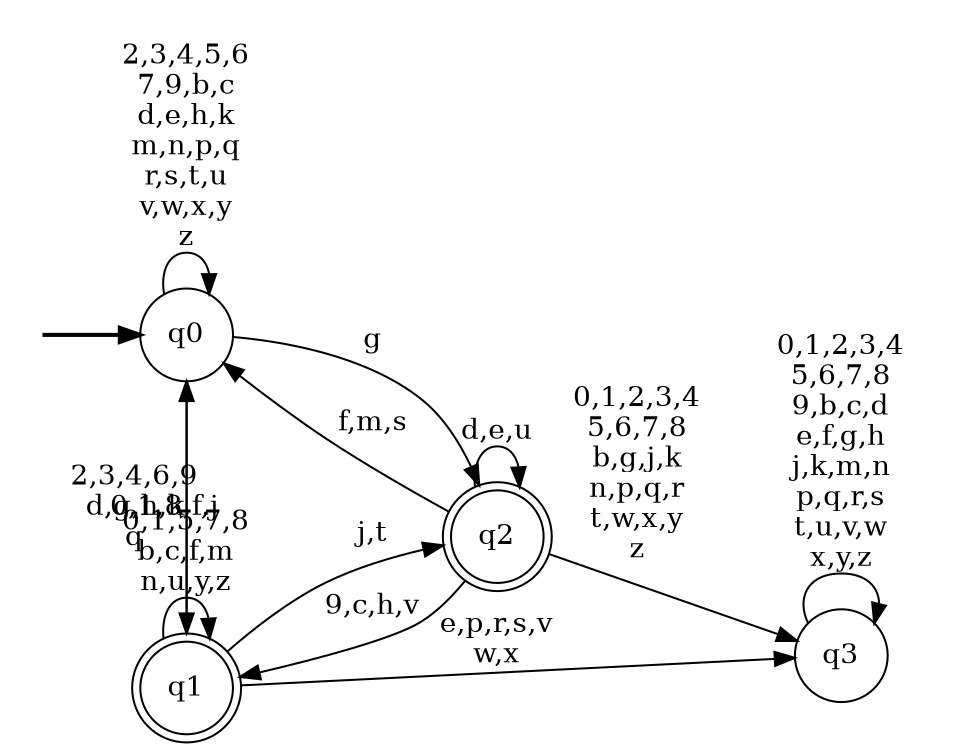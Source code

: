 digraph BlueStar {
__start0 [style = invis, shape = none, label = "", width = 0, height = 0];

rankdir=LR;
size="8,5";

s0 [style="filled", color="black", fillcolor="white" shape="circle", label="q0"];
s1 [style="rounded,filled", color="black", fillcolor="white" shape="doublecircle", label="q1"];
s2 [style="rounded,filled", color="black", fillcolor="white" shape="doublecircle", label="q2"];
s3 [style="filled", color="black", fillcolor="white" shape="circle", label="q3"];
subgraph cluster_main { 
	graph [pad=".75", ranksep="0.15", nodesep="0.15"];
	 style=invis; 
	__start0 -> s0 [penwidth=2];
}
s0 -> s0 [label="2,3,4,5,6\n7,9,b,c\nd,e,h,k\nm,n,p,q\nr,s,t,u\nv,w,x,y\nz"];
s0 -> s1 [label="0,1,8,f,j"];
s0 -> s2 [label="g"];
s1 -> s0 [label="2,3,4,6,9\nd,g,h,k\nq"];
s1 -> s1 [label="0,1,5,7,8\nb,c,f,m\nn,u,y,z"];
s1 -> s2 [label="j,t"];
s1 -> s3 [label="e,p,r,s,v\nw,x"];
s2 -> s0 [label="f,m,s"];
s2 -> s1 [label="9,c,h,v"];
s2 -> s2 [label="d,e,u"];
s2 -> s3 [label="0,1,2,3,4\n5,6,7,8\nb,g,j,k\nn,p,q,r\nt,w,x,y\nz"];
s3 -> s3 [label="0,1,2,3,4\n5,6,7,8\n9,b,c,d\ne,f,g,h\nj,k,m,n\np,q,r,s\nt,u,v,w\nx,y,z"];

}